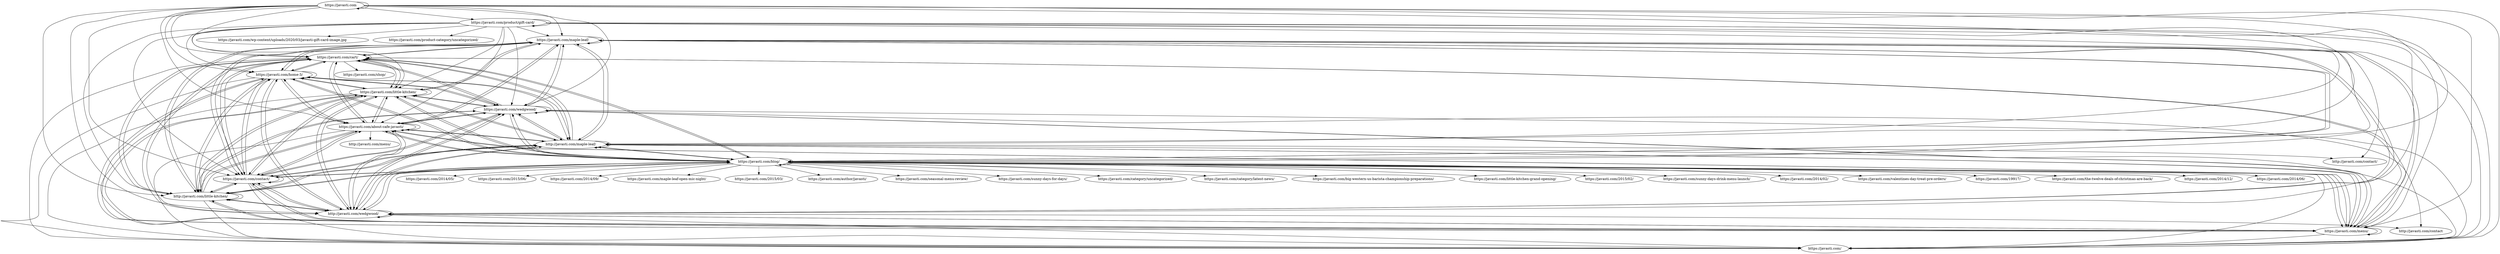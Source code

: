 digraph Crawl {
	edge [K=0.2, len=0.1];
	N0 [label="https://javasti.com/maple-leaf/"];
	N1 [label="https://javasti.com/cart/"];
	N2 [label="https://javasti.com/product/gift-card/"];
	N3 [label="https://javasti.com/home-3/"];
	N4 [label="https://javasti.com/contact/"];
	N5 [label="https://javasti.com/menu/"];
	N6 [label="http://javasti.com/wedgwood/"];
	N7 [label="http://javasti.com/little-kitchen/"];
	N8 [label="https://javasti.com/"];
	N9 [label="https://javasti.com/blog/"];
	N10 [label="http://javasti.com/maple-leaf/"];
	N11 [label="https://javasti.com/about-cafe-javasti/"];
	N12 [label="https://javasti.com/wedgwood/"];
	N13 [label="https://javasti.com"];
	N14 [label="https://javasti.com/2014/05/"];
	N15 [label="https://javasti.com/little-kitchen/"];
	N16 [label="https://javasti.com/2015/06/"];
	N17 [label="https://javasti.com/2014/09/"];
	N18 [label="https://javasti.com/maple-leaf-open-mic-night/"];
	N19 [label="https://javasti.com/2015/03/"];
	N20 [label="http://javasti.com/contact/"];
	N21 [label="https://javasti.com/author/javasti/"];
	N22 [label="https://javasti.com/seasonal-menu-review/"];
	N23 [label="https://javasti.com/sunny-days-for-days/"];
	N24 [label="http://javasti.com/menu/"];
	N25 [label="https://javasti.com/category/uncategorized/"];
	N26 [label="https://javasti.com/category/latest-news/"];
	N27 [label="https://javasti.com/wp-content/uploads/2020/03/javasti-gift-card-image.jpg"];
	N28 [label="http://javasti.com/contact"];
	N29 [label="https://javasti.com/big-western-us-barista-championship-preparations/"];
	N30 [label="https://javasti.com/little-kitchen-grand-opening/"];
	N31 [label="https://javasti.com/2015/02/"];
	N32 [label="https://javasti.com/product-category/uncategorized/"];
	N33 [label="https://javasti.com/sunny-days-drink-menu-launch/"];
	N34 [label="https://javasti.com/2014/02/"];
	N35 [label="https://javasti.com/valentines-day-treat-pre-orders/"];
	N36 [label="https://javasti.com/19917/"];
	N37 [label="https://javasti.com/the-twelve-deals-of-christmas-are-back/"];
	N38 [label="https://javasti.com/2014/12/"];
	N39 [label="https://javasti.com/shop/"];
	N40 [label="https://javasti.com/2014/06/"];	N0 -> N1;
	N2 -> N3;
	N4 -> N5;
	N4 -> N6;
	N4 -> N7;
	N4 -> N8;
	N7 -> N9;
	N7 -> N10;
	N11 -> N5;
	N5 -> N9;
	N9 -> N5;
	N3 -> N6;
	N3 -> N7;
	N3 -> N8;
	N12 -> N1;
	N13 -> N9;
	N0 -> N6;
	N6 -> N8;
	N0 -> N8;
	N6 -> N12;
	N9 -> N14;
	N11 -> N0;
	N5 -> N5;
	N11 -> N15;
	N0 -> N7;
	N6 -> N7;
	N9 -> N0;
	N9 -> N15;
	N10 -> N3;
	N11 -> N1;
	N0 -> N4;
	N10 -> N8;
	N9 -> N16;
	N9 -> N1;
	N10 -> N12;
	N13 -> N0;
	N9 -> N17;
	N13 -> N15;
	N1 -> N3;
	N7 -> N15;
	N12 -> N6;
	N5 -> N0;
	N1 -> N5;
	N5 -> N15;
	N1 -> N6;
	N1 -> N7;
	N6 -> N1;
	N7 -> N11;
	N1 -> N8;
	N12 -> N4;
	N15 -> N12;
	N5 -> N1;
	N9 -> N18;
	N15 -> N10;
	N9 -> N19;
	N2 -> N6;
	N2 -> N7;
	N13 -> N13;
	N2 -> N8;
	N11 -> N3;
	N0 -> N20;
	N2 -> N12;
	N10 -> N1;
	N12 -> N10;
	N9 -> N3;
	N4 -> N4;
	N4 -> N12;
	N3 -> N3;
	N2 -> N4;
	N9 -> N21;
	N11 -> N8;
	N9 -> N22;
	N6 -> N6;
	N9 -> N23;
	N11 -> N4;
	N1 -> N1;
	N11 -> N24;
	N15 -> N4;
	N12 -> N9;
	N9 -> N4;
	N3 -> N12;
	N13 -> N5;
	N3 -> N4;
	N4 -> N9;
	N6 -> N4;
	N3 -> N10;
	N7 -> N5;
	N5 -> N3;
	N0 -> N15;
	N5 -> N8;
	N13 -> N3;
	N9 -> N10;
	N10 -> N6;
	N5 -> N12;
	N3 -> N9;
	N5 -> N4;
	N10 -> N7;
	N15 -> N6;
	N6 -> N10;
	N0 -> N10;
	N9 -> N25;
	N15 -> N11;
	N7 -> N0;
	N12 -> N0;
	N10 -> N4;
	N12 -> N15;
	N6 -> N9;
	N5 -> N10;
	N0 -> N9;
	N9 -> N26;
	N13 -> N1;
	N12 -> N11;
	N12 -> N12;
	N1 -> N12;
	N1 -> N4;
	N2 -> N27;
	N6 -> N5;
	N7 -> N1;
	N4 -> N0;
	N13 -> N2;
	N4 -> N15;
	N0 -> N5;
	N4 -> N11;
	N11 -> N6;
	N11 -> N7;
	N12 -> N28;
	N9 -> N29;
	N1 -> N9;
	N1 -> N10;
	N2 -> N11;
	N9 -> N6;
	N9 -> N7;
	N4 -> N10;
	N11 -> N11;
	N15 -> N9;
	N11 -> N12;
	N9 -> N8;
	N2 -> N10;
	N0 -> N0;
	N10 -> N20;
	N9 -> N11;
	N6 -> N0;
	N9 -> N12;
	N6 -> N15;
	N3 -> N11;
	N11 -> N10;
	N6 -> N11;
	N0 -> N11;
	N7 -> N7;
	N2 -> N9;
	N7 -> N6;
	N9 -> N30;
	N7 -> N8;
	N13 -> N8;
	N5 -> N7;
	N5 -> N6;
	N15 -> N5;
	N13 -> N12;
	N13 -> N4;
	N5 -> N11;
	N10 -> N0;
	N13 -> N7;
	N10 -> N15;
	N9 -> N31;
	N6 -> N28;
	N2 -> N32;
	N2 -> N5;
	N9 -> N33;
	N10 -> N11;
	N13 -> N10;
	N1 -> N0;
	N9 -> N34;
	N1 -> N15;
	N10 -> N10;
	N15 -> N15;
	N1 -> N11;
	N9 -> N35;
	N3 -> N5;
	N10 -> N9;
	N2 -> N0;
	N15 -> N1;
	N2 -> N15;
	N9 -> N36;
	N6 -> N3;
	N0 -> N3;
	N2 -> N1;
	N3 -> N0;
	N4 -> N1;
	N3 -> N15;
	N0 -> N12;
	N10 -> N5;
	N9 -> N37;
	N2 -> N2;
	N15 -> N8;
	N9 -> N38;
	N13 -> N6;
	N7 -> N3;
	N3 -> N1;
	N12 -> N5;
	N13 -> N11;
	N15 -> N7;
	N15 -> N3;
	N12 -> N8;
	N11 -> N9;
	N7 -> N12;
	N1 -> N39;
	N7 -> N4;
	N9 -> N40;
	N9 -> N9;
	N15 -> N0;
	N12 -> N7;
	N4 -> N3;
	N12 -> N3;
}
